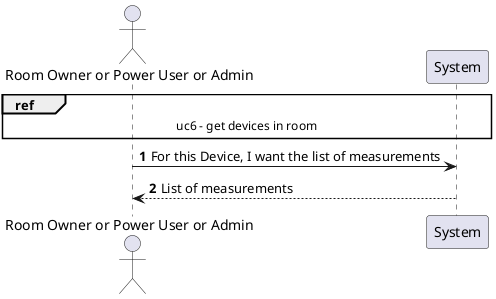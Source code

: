 @startuml
!pragma layout smetana

autonumber

actor "Room Owner or Power User or Admin" as User
participant System

'User -> System: Give me the list of rooms
'System --> User: List of Rooms
'User -> System: Give me the list of devices in this room
'System --> User: List of Devices
ref over User, System: uc6 - get devices in room
User -> System: For this Device, I want the list of measurements
System --> User: List of measurements

@enduml